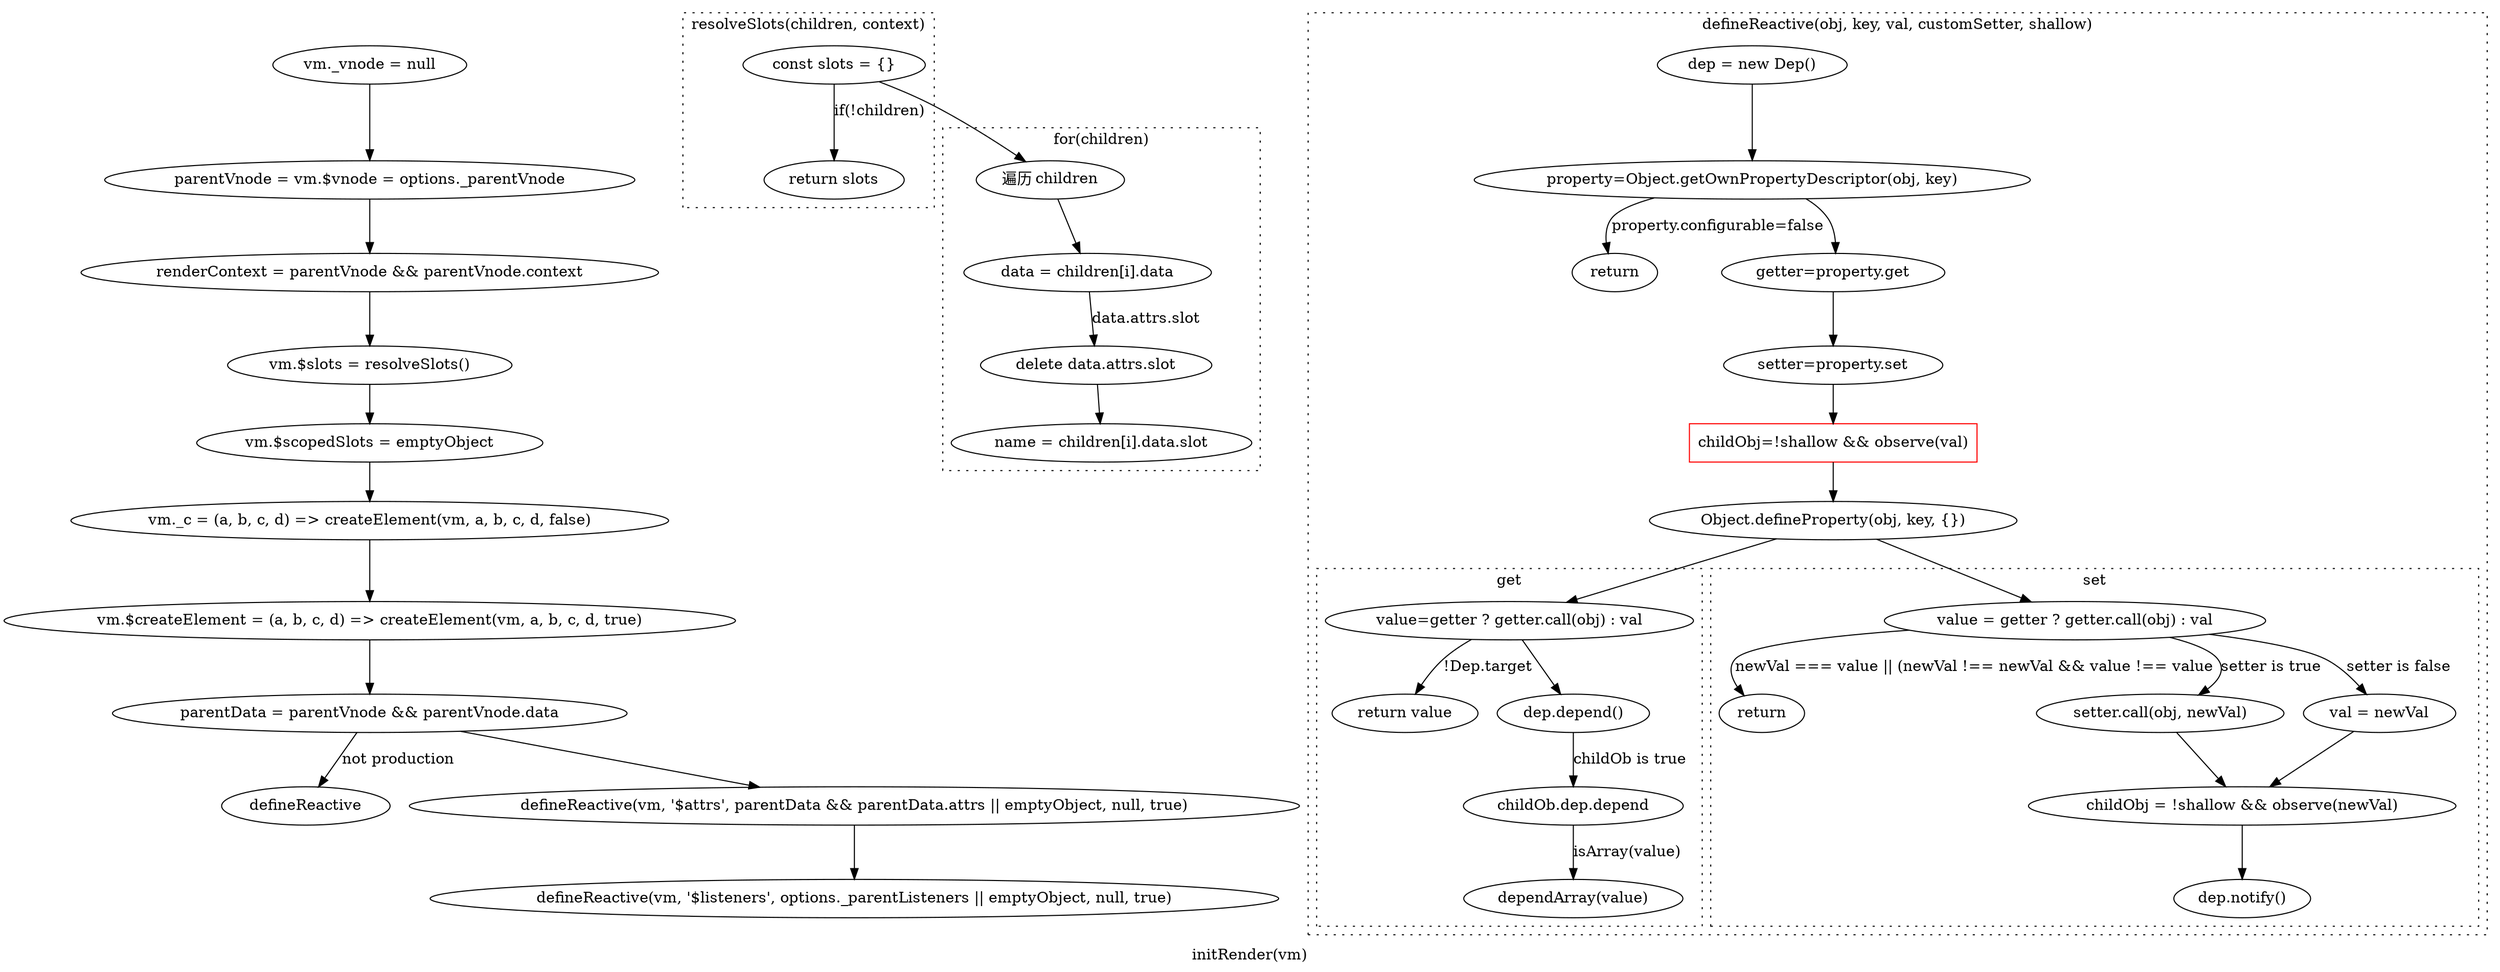 digraph G {
    label="initRender(vm)"

    setVNode [
        label="vm._vnode = null"
    ]

    getParentVnode [
        label="parentVnode = vm.$vnode = options._parentVnode"
    ]

    setVNode -> getParentVnode

    getContext [
        label="renderContext = parentVnode && parentVnode.context"
    ]

    getParentVnode -> getContext

    setSlots [
        label="vm.$slots = resolveSlots()"
    ]

    getContext -> setSlots

    setScopeSlots [
        label="vm.$scopedSlots = emptyObject"
    ]

    setSlots -> setScopeSlots

    setCFunc [
        label="vm._c = (a, b, c, d) => createElement(vm, a, b, c, d, false)"
    ]

    setScopeSlots -> setCFunc

    setCreateElementFunc [
        label="vm.$createElement = (a, b, c, d) => createElement(vm, a, b, c, d, true)"
    ]

    setCFunc -> setCreateElementFunc

    getParentData [
        label="parentData = parentVnode && parentVnode.data"
    ]

    setCreateElementFunc -> getParentData

    getParentData -> defineReactive [label="not production"]

    defineReactiveOfAttrs [
        label="defineReactive(vm, '$attrs', parentData && parentData.attrs || emptyObject, null, true)"
    ]
    getParentData -> defineReactiveOfAttrs

    defineReactiveOfListeners [
        label="defineReactive(vm, '$listeners', options._parentListeners || emptyObject, null, true)"
    ]

    defineReactiveOfAttrs -> defineReactiveOfListeners

    subgraph cluster_resolveSlots {
        graph [style=dotted]
        label="resolveSlots(children, context)"

        initSlots [
            label="const slots = {}"
        ]

        returnValue [
            label="return slots"
        ]
        initSlots -> returnValue [label="if(!children)"]
    }
    subgraph cluster_for {
        graph[style=dotted]
        label="for(children)"

        forChildren [
            label="遍历 children"
        ]
        getData [
            label="data = children[i].data"
        ]

        initSlots -> forChildren
        forChildren -> getData

        deleteSolt [
            label="delete data.attrs.slot"
        ]

        getData -> deleteSolt [label="data.attrs.slot"]

        getName [
            label="name = children[i].data.slot"
        ]
        deleteSolt -> getName
        
    }

    subgraph cluster_defineReactive {
        graph[style=dotted]
        label="defineReactive(obj, key, val, customSetter, shallow)"

        getDep [
            label="dep = new Dep()"
        ]

        getProperty [
            label="property=Object.getOwnPropertyDescriptor(obj, key)"
        ]

        getDep -> getProperty
        getProperty -> return [label="property.configurable=false"]
        getGetter [
            label="getter=property.get"
        ]
        getSetter [
            label="setter=property.set"
        ]
        getProperty -> getGetter
        getGetter -> getSetter

        getChildOb [
            label="childObj=!shallow && observe(val)"
            shape=rect
            color=red
        ]
        // 获得观察者
        getSetter -> getChildOb

        setSetAndGet [
            label="Object.defineProperty(obj, key, {})"
        ]

        getChildOb -> setSetAndGet
        setSetAndGet -> getValue
        subgraph cluster_reactiveGetter {
            label="get"
            getValue [
                label="value=getter ? getter.call(obj) : val"
            ]
            returnGetValue [
                label="return value"
            ]
            getValue -> returnGetValue [label="!Dep.target"]
            callDepend [
                label="dep.depend()"
            ]
            getValue -> callDepend
            callChildObDepend [
                label="childOb.dep.depend"
            ]

            callDepend -> callChildObDepend [label="childOb is true"]

            dependArray [
                label="dependArray(value)"
            ]

            callChildObDepend -> dependArray [label="isArray(value)"]
        }
        setSetAndGet -> getSetValue
        subgraph cluster_reactiveSetter {
            label="set"

            getSetValue [
                label="value = getter ? getter.call(obj) : val"
            ]

            getSetValue -> returnSetValue [label="newVal === value || (newVal !== newVal && value !== value"]

            returnSetValue [
                label="return"
            ]
            callSetter [
                label="setter.call(obj, newVal)"
            ]
            getSetValue -> callSetter [label="setter is true"]
            setVal [
                label="val = newVal"
            ]
            getSetValue -> setVal [label="setter is false"]
            notify [
                label="dep.notify()"
            ]

            resetChildObj [
                label="childObj = !shallow && observe(newVal)"
            ]
            callSetter -> resetChildObj
            setVal -> resetChildObj

            resetChildObj -> notify
        }
    }
}